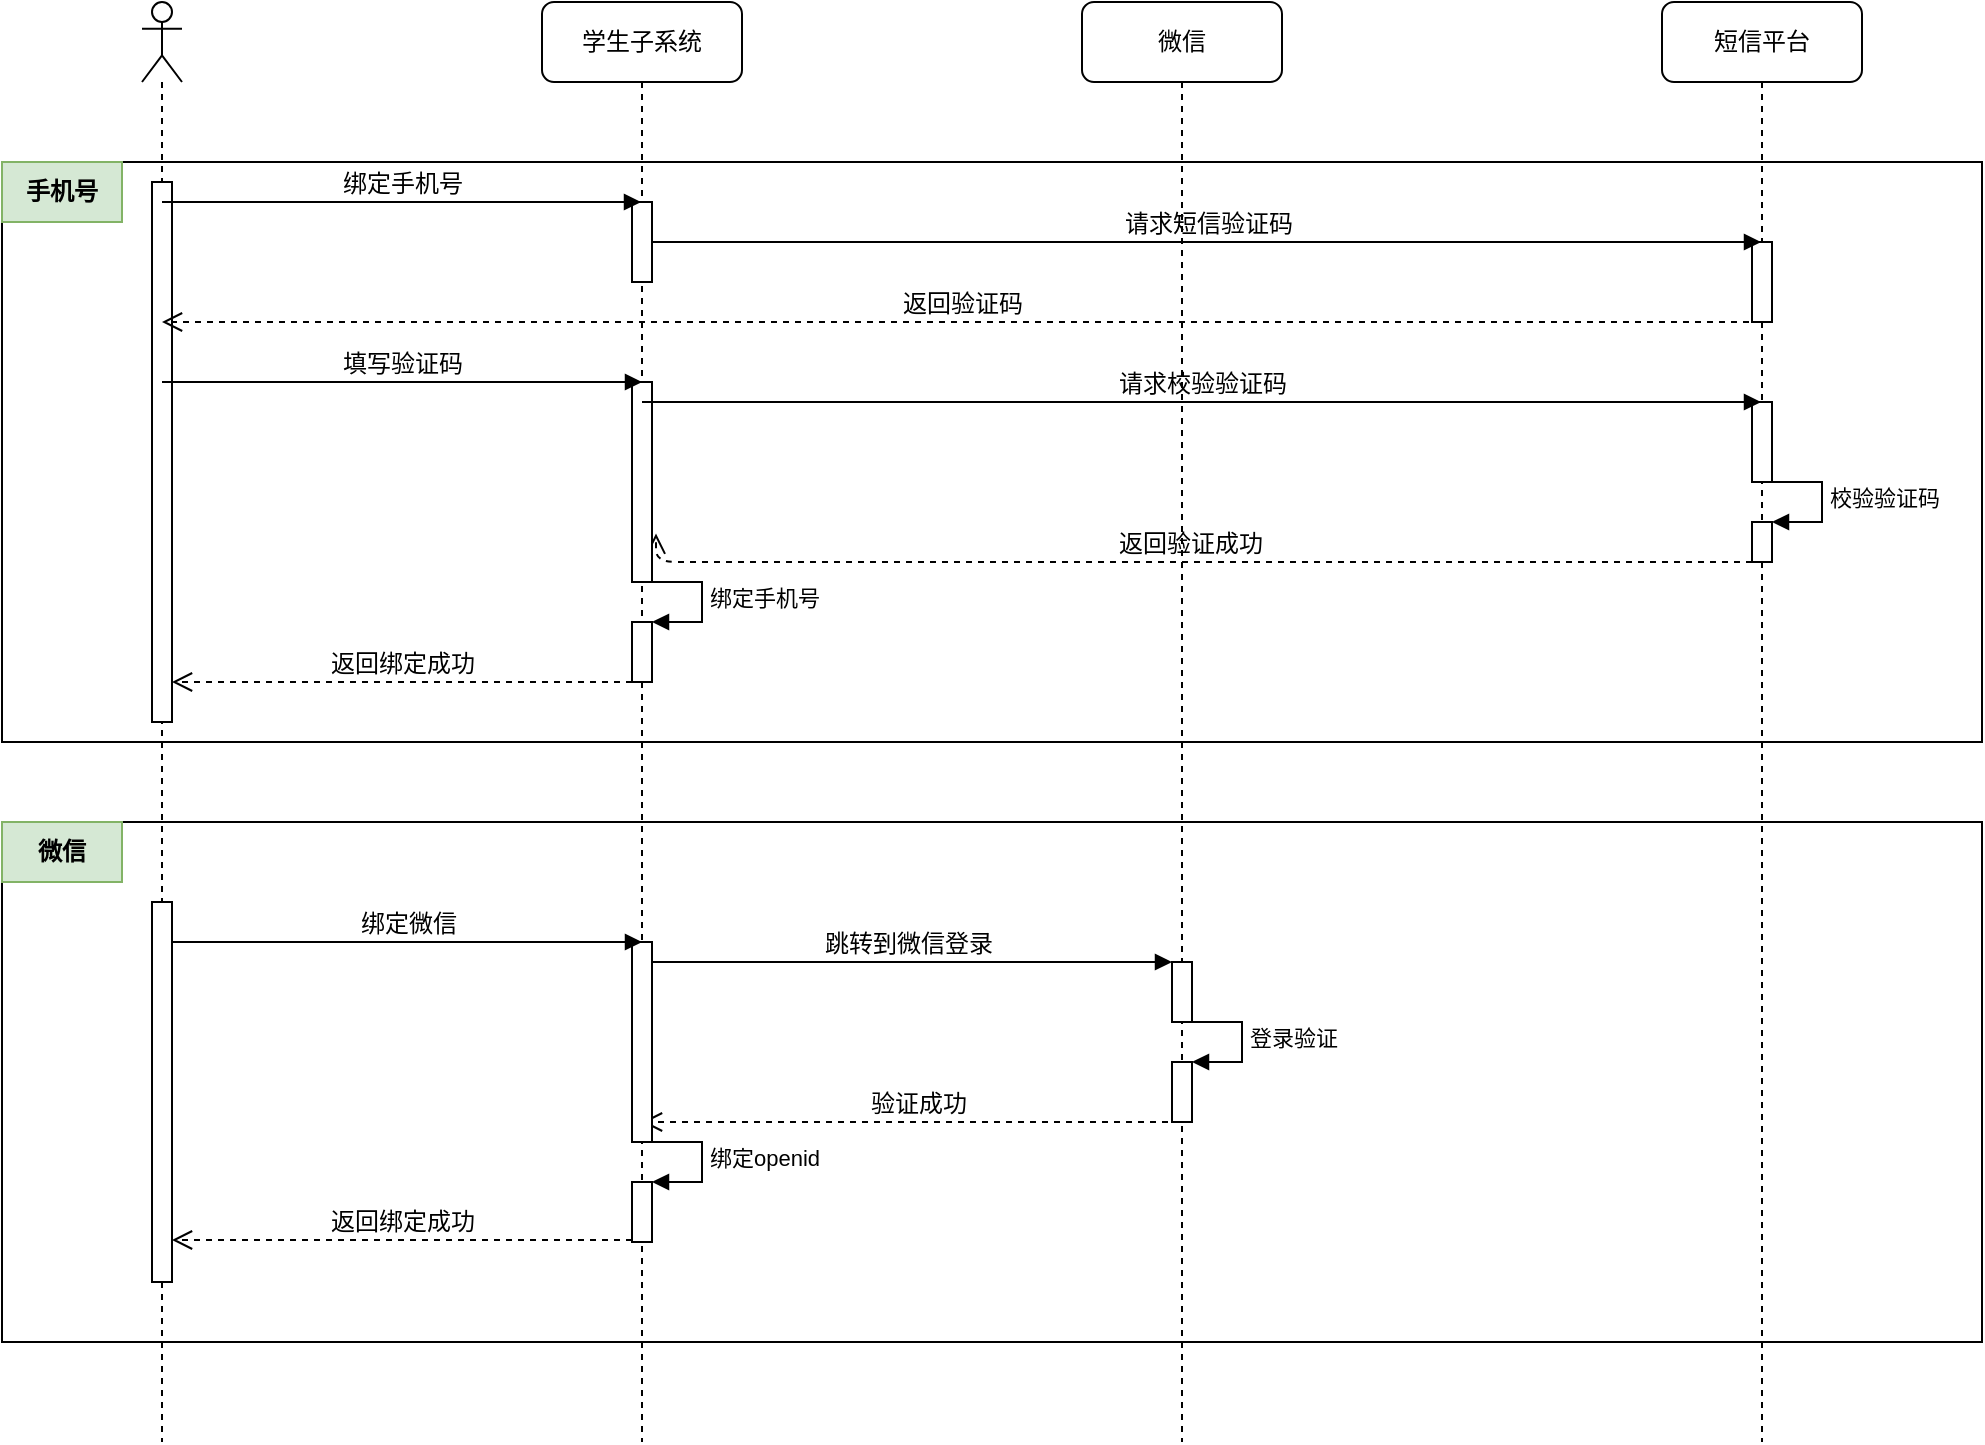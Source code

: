 <mxfile version="17.0.0" type="github">
  <diagram name="Page-1" id="13e1069c-82ec-6db2-03f1-153e76fe0fe0">
    <mxGraphModel dx="2286" dy="670" grid="1" gridSize="10" guides="1" tooltips="1" connect="1" arrows="1" fold="1" page="1" pageScale="1" pageWidth="1100" pageHeight="850" background="none" math="0" shadow="0">
      <root>
        <mxCell id="0" />
        <mxCell id="1" parent="0" />
        <mxCell id="TLK5XkgE6gAEmuYLz-ld-43" value="" style="rounded=0;whiteSpace=wrap;html=1;" vertex="1" parent="1">
          <mxGeometry x="-30" y="490" width="990" height="260" as="geometry" />
        </mxCell>
        <mxCell id="TLK5XkgE6gAEmuYLz-ld-28" value="" style="rounded=0;whiteSpace=wrap;html=1;" vertex="1" parent="1">
          <mxGeometry x="-30" y="160" width="990" height="290" as="geometry" />
        </mxCell>
        <mxCell id="7baba1c4bc27f4b0-2" value="微信" style="shape=umlLifeline;perimeter=lifelinePerimeter;whiteSpace=wrap;html=1;container=1;collapsible=0;recursiveResize=0;outlineConnect=0;rounded=1;shadow=0;comic=0;labelBackgroundColor=none;strokeWidth=1;fontFamily=Verdana;fontSize=12;align=center;" parent="1" vertex="1">
          <mxGeometry x="510" y="80" width="100" height="720" as="geometry" />
        </mxCell>
        <mxCell id="7baba1c4bc27f4b0-10" value="" style="html=1;points=[];perimeter=orthogonalPerimeter;rounded=0;shadow=0;comic=0;labelBackgroundColor=none;strokeWidth=1;fontFamily=Verdana;fontSize=12;align=center;" parent="7baba1c4bc27f4b0-2" vertex="1">
          <mxGeometry x="45" y="480" width="10" height="30" as="geometry" />
        </mxCell>
        <mxCell id="TLK5XkgE6gAEmuYLz-ld-32" value="跳转到微信登录" style="html=1;verticalAlign=bottom;endArrow=block;labelBackgroundColor=none;fontFamily=Verdana;fontSize=12;edgeStyle=elbowEdgeStyle;elbow=vertical;" edge="1" parent="7baba1c4bc27f4b0-2" source="7baba1c4bc27f4b0-8">
          <mxGeometry relative="1" as="geometry">
            <mxPoint x="-190" y="480" as="sourcePoint" />
            <mxPoint x="45" y="480" as="targetPoint" />
            <Array as="points">
              <mxPoint x="-109.5" y="480" />
              <mxPoint x="-119.5" y="470" />
              <mxPoint x="-9.5" y="497" />
            </Array>
          </mxGeometry>
        </mxCell>
        <mxCell id="TLK5XkgE6gAEmuYLz-ld-33" value="" style="html=1;points=[];perimeter=orthogonalPerimeter;" vertex="1" parent="7baba1c4bc27f4b0-2">
          <mxGeometry x="45" y="530" width="10" height="30" as="geometry" />
        </mxCell>
        <mxCell id="TLK5XkgE6gAEmuYLz-ld-34" value="登录验证" style="edgeStyle=orthogonalEdgeStyle;html=1;align=left;spacingLeft=2;endArrow=block;rounded=0;entryX=1;entryY=0;" edge="1" target="TLK5XkgE6gAEmuYLz-ld-33" parent="7baba1c4bc27f4b0-2">
          <mxGeometry relative="1" as="geometry">
            <mxPoint x="50" y="510" as="sourcePoint" />
            <Array as="points">
              <mxPoint x="80" y="510" />
            </Array>
          </mxGeometry>
        </mxCell>
        <mxCell id="TLK5XkgE6gAEmuYLz-ld-36" value="验证成功" style="html=1;verticalAlign=bottom;endArrow=open;dashed=1;endSize=8;labelBackgroundColor=none;fontFamily=Verdana;fontSize=12;edgeStyle=elbowEdgeStyle;elbow=vertical;" edge="1" parent="7baba1c4bc27f4b0-2" target="7baba1c4bc27f4b0-8">
          <mxGeometry relative="1" as="geometry">
            <mxPoint x="-175" y="560" as="targetPoint" />
            <Array as="points">
              <mxPoint x="-134.5" y="560" />
              <mxPoint x="-4.5" y="560" />
              <mxPoint x="-89.5" y="560" />
              <mxPoint x="-59.5" y="560" />
            </Array>
            <mxPoint x="55" y="560" as="sourcePoint" />
          </mxGeometry>
        </mxCell>
        <mxCell id="7baba1c4bc27f4b0-3" value="短信平台" style="shape=umlLifeline;perimeter=lifelinePerimeter;whiteSpace=wrap;html=1;container=1;collapsible=0;recursiveResize=0;outlineConnect=0;rounded=1;shadow=0;comic=0;labelBackgroundColor=none;strokeWidth=1;fontFamily=Verdana;fontSize=12;align=center;" parent="1" vertex="1">
          <mxGeometry x="800" y="80" width="100" height="720" as="geometry" />
        </mxCell>
        <mxCell id="7baba1c4bc27f4b0-13" value="" style="html=1;points=[];perimeter=orthogonalPerimeter;rounded=0;shadow=0;comic=0;labelBackgroundColor=none;strokeWidth=1;fontFamily=Verdana;fontSize=12;align=center;" parent="7baba1c4bc27f4b0-3" vertex="1">
          <mxGeometry x="45" y="120" width="10" height="40" as="geometry" />
        </mxCell>
        <mxCell id="TLK5XkgE6gAEmuYLz-ld-14" value="" style="html=1;points=[];perimeter=orthogonalPerimeter;rounded=0;shadow=0;comic=0;labelBackgroundColor=none;strokeWidth=1;fontFamily=Verdana;fontSize=12;align=center;" vertex="1" parent="7baba1c4bc27f4b0-3">
          <mxGeometry x="45" y="200" width="10" height="40" as="geometry" />
        </mxCell>
        <mxCell id="TLK5XkgE6gAEmuYLz-ld-16" value="" style="html=1;points=[];perimeter=orthogonalPerimeter;" vertex="1" parent="7baba1c4bc27f4b0-3">
          <mxGeometry x="45" y="260" width="10" height="20" as="geometry" />
        </mxCell>
        <mxCell id="TLK5XkgE6gAEmuYLz-ld-17" value="校验验证码" style="edgeStyle=orthogonalEdgeStyle;html=1;align=left;spacingLeft=2;endArrow=block;rounded=0;entryX=1;entryY=0;" edge="1" target="TLK5XkgE6gAEmuYLz-ld-16" parent="7baba1c4bc27f4b0-3">
          <mxGeometry relative="1" as="geometry">
            <mxPoint x="50" y="240" as="sourcePoint" />
            <Array as="points">
              <mxPoint x="80" y="240" />
            </Array>
          </mxGeometry>
        </mxCell>
        <mxCell id="TLK5XkgE6gAEmuYLz-ld-18" value="返回验证成功" style="html=1;verticalAlign=bottom;endArrow=open;dashed=1;endSize=8;labelBackgroundColor=none;fontFamily=Verdana;fontSize=12;edgeStyle=elbowEdgeStyle;elbow=vertical;entryX=1.2;entryY=0.758;entryDx=0;entryDy=0;entryPerimeter=0;" edge="1" parent="7baba1c4bc27f4b0-3" target="TLK5XkgE6gAEmuYLz-ld-11">
          <mxGeometry relative="1" as="geometry">
            <mxPoint x="-755" y="280" as="targetPoint" />
            <Array as="points">
              <mxPoint x="-374.5" y="280" />
              <mxPoint x="-244.5" y="280" />
              <mxPoint x="-329.5" y="280" />
              <mxPoint x="-299.5" y="280" />
            </Array>
            <mxPoint x="45" y="280" as="sourcePoint" />
          </mxGeometry>
        </mxCell>
        <mxCell id="7baba1c4bc27f4b0-8" value="学生子系统" style="shape=umlLifeline;perimeter=lifelinePerimeter;whiteSpace=wrap;html=1;container=1;collapsible=0;recursiveResize=0;outlineConnect=0;rounded=1;shadow=0;comic=0;labelBackgroundColor=none;strokeWidth=1;fontFamily=Verdana;fontSize=12;align=center;" parent="1" vertex="1">
          <mxGeometry x="240" y="80" width="100" height="720" as="geometry" />
        </mxCell>
        <mxCell id="7baba1c4bc27f4b0-9" value="" style="html=1;points=[];perimeter=orthogonalPerimeter;rounded=0;shadow=0;comic=0;labelBackgroundColor=none;strokeWidth=1;fontFamily=Verdana;fontSize=12;align=center;" parent="7baba1c4bc27f4b0-8" vertex="1">
          <mxGeometry x="45" y="100" width="10" height="40" as="geometry" />
        </mxCell>
        <mxCell id="TLK5XkgE6gAEmuYLz-ld-11" value="" style="html=1;points=[];perimeter=orthogonalPerimeter;rounded=0;shadow=0;comic=0;labelBackgroundColor=none;strokeWidth=1;fontFamily=Verdana;fontSize=12;align=center;" vertex="1" parent="7baba1c4bc27f4b0-8">
          <mxGeometry x="45" y="190" width="10" height="100" as="geometry" />
        </mxCell>
        <mxCell id="TLK5XkgE6gAEmuYLz-ld-19" value="" style="html=1;points=[];perimeter=orthogonalPerimeter;" vertex="1" parent="7baba1c4bc27f4b0-8">
          <mxGeometry x="45" y="310" width="10" height="30" as="geometry" />
        </mxCell>
        <mxCell id="TLK5XkgE6gAEmuYLz-ld-20" value="绑定手机号" style="edgeStyle=orthogonalEdgeStyle;html=1;align=left;spacingLeft=2;endArrow=block;rounded=0;entryX=1;entryY=0;" edge="1" target="TLK5XkgE6gAEmuYLz-ld-19" parent="7baba1c4bc27f4b0-8">
          <mxGeometry relative="1" as="geometry">
            <mxPoint x="50" y="290" as="sourcePoint" />
            <Array as="points">
              <mxPoint x="80" y="290" />
            </Array>
          </mxGeometry>
        </mxCell>
        <mxCell id="TLK5XkgE6gAEmuYLz-ld-30" value="" style="html=1;points=[];perimeter=orthogonalPerimeter;rounded=0;shadow=0;comic=0;labelBackgroundColor=none;strokeWidth=1;fontFamily=Verdana;fontSize=12;align=center;" vertex="1" parent="7baba1c4bc27f4b0-8">
          <mxGeometry x="45" y="470" width="10" height="100" as="geometry" />
        </mxCell>
        <mxCell id="TLK5XkgE6gAEmuYLz-ld-37" value="" style="html=1;points=[];perimeter=orthogonalPerimeter;" vertex="1" parent="7baba1c4bc27f4b0-8">
          <mxGeometry x="45" y="590" width="10" height="30" as="geometry" />
        </mxCell>
        <mxCell id="TLK5XkgE6gAEmuYLz-ld-38" value="绑定openid" style="edgeStyle=orthogonalEdgeStyle;html=1;align=left;spacingLeft=2;endArrow=block;rounded=0;entryX=1;entryY=0;" edge="1" parent="7baba1c4bc27f4b0-8" target="TLK5XkgE6gAEmuYLz-ld-37">
          <mxGeometry relative="1" as="geometry">
            <mxPoint x="50" y="570" as="sourcePoint" />
            <Array as="points">
              <mxPoint x="80" y="570" />
            </Array>
          </mxGeometry>
        </mxCell>
        <mxCell id="TLK5XkgE6gAEmuYLz-ld-39" value="返回绑定成功" style="html=1;verticalAlign=bottom;endArrow=open;dashed=1;endSize=8;labelBackgroundColor=none;fontFamily=Verdana;fontSize=12;edgeStyle=elbowEdgeStyle;elbow=vertical;" edge="1" parent="7baba1c4bc27f4b0-8">
          <mxGeometry relative="1" as="geometry">
            <mxPoint x="-185" y="619" as="targetPoint" />
            <Array as="points">
              <mxPoint x="-144.5" y="619" />
              <mxPoint x="-14.5" y="619" />
              <mxPoint x="-99.5" y="619" />
              <mxPoint x="-69.5" y="619" />
            </Array>
            <mxPoint x="45" y="619" as="sourcePoint" />
          </mxGeometry>
        </mxCell>
        <mxCell id="7baba1c4bc27f4b0-11" value="请求短信验证码" style="html=1;verticalAlign=bottom;endArrow=block;labelBackgroundColor=none;fontFamily=Verdana;fontSize=12;edgeStyle=elbowEdgeStyle;elbow=vertical;" parent="1" source="7baba1c4bc27f4b0-9" target="7baba1c4bc27f4b0-3" edge="1">
          <mxGeometry relative="1" as="geometry">
            <mxPoint x="360" y="190" as="sourcePoint" />
            <mxPoint x="520" y="220" as="targetPoint" />
            <Array as="points">
              <mxPoint x="500" y="200" />
              <mxPoint x="530" y="230" />
              <mxPoint x="510" y="230" />
              <mxPoint x="340" y="280" />
            </Array>
          </mxGeometry>
        </mxCell>
        <mxCell id="TLK5XkgE6gAEmuYLz-ld-5" value="" style="shape=umlLifeline;participant=umlActor;perimeter=lifelinePerimeter;whiteSpace=wrap;html=1;container=1;collapsible=0;recursiveResize=0;verticalAlign=top;spacingTop=36;outlineConnect=0;" vertex="1" parent="1">
          <mxGeometry x="40" y="80" width="20" height="720" as="geometry" />
        </mxCell>
        <mxCell id="TLK5XkgE6gAEmuYLz-ld-10" value="" style="html=1;points=[];perimeter=orthogonalPerimeter;" vertex="1" parent="TLK5XkgE6gAEmuYLz-ld-5">
          <mxGeometry x="5" y="90" width="10" height="270" as="geometry" />
        </mxCell>
        <mxCell id="TLK5XkgE6gAEmuYLz-ld-29" value="" style="html=1;points=[];perimeter=orthogonalPerimeter;" vertex="1" parent="TLK5XkgE6gAEmuYLz-ld-5">
          <mxGeometry x="5" y="450" width="10" height="190" as="geometry" />
        </mxCell>
        <mxCell id="TLK5XkgE6gAEmuYLz-ld-6" value="绑定手机号" style="html=1;verticalAlign=bottom;endArrow=block;labelBackgroundColor=none;fontFamily=Verdana;fontSize=12;edgeStyle=elbowEdgeStyle;elbow=vertical;" edge="1" parent="1" source="TLK5XkgE6gAEmuYLz-ld-5" target="7baba1c4bc27f4b0-8">
          <mxGeometry relative="1" as="geometry">
            <mxPoint x="70" y="190" as="sourcePoint" />
            <mxPoint x="210" y="200" as="targetPoint" />
            <Array as="points">
              <mxPoint x="130" y="180" />
              <mxPoint x="120" y="170" />
              <mxPoint x="230" y="197" />
            </Array>
          </mxGeometry>
        </mxCell>
        <mxCell id="TLK5XkgE6gAEmuYLz-ld-7" value="返回验证码" style="html=1;verticalAlign=bottom;endArrow=open;dashed=1;endSize=8;labelBackgroundColor=none;fontFamily=Verdana;fontSize=12;edgeStyle=elbowEdgeStyle;elbow=vertical;" edge="1" parent="1" source="7baba1c4bc27f4b0-3" target="TLK5XkgE6gAEmuYLz-ld-5">
          <mxGeometry relative="1" as="geometry">
            <mxPoint x="300" y="240" as="targetPoint" />
            <Array as="points">
              <mxPoint x="430" y="240" />
              <mxPoint x="560" y="240" />
              <mxPoint x="475" y="240" />
              <mxPoint x="505" y="240" />
            </Array>
            <mxPoint x="530" y="240" as="sourcePoint" />
          </mxGeometry>
        </mxCell>
        <mxCell id="TLK5XkgE6gAEmuYLz-ld-13" value="填写验证码" style="html=1;verticalAlign=bottom;endArrow=block;labelBackgroundColor=none;fontFamily=Verdana;fontSize=12;edgeStyle=elbowEdgeStyle;elbow=vertical;" edge="1" parent="1">
          <mxGeometry relative="1" as="geometry">
            <mxPoint x="50" y="270" as="sourcePoint" />
            <mxPoint x="290" y="270" as="targetPoint" />
            <Array as="points">
              <mxPoint x="130.5" y="270" />
              <mxPoint x="120.5" y="260" />
              <mxPoint x="230.5" y="287" />
            </Array>
          </mxGeometry>
        </mxCell>
        <mxCell id="TLK5XkgE6gAEmuYLz-ld-15" value="请求校验验证码" style="html=1;verticalAlign=bottom;endArrow=block;labelBackgroundColor=none;fontFamily=Verdana;fontSize=12;edgeStyle=elbowEdgeStyle;elbow=vertical;" edge="1" parent="1" target="7baba1c4bc27f4b0-3">
          <mxGeometry relative="1" as="geometry">
            <mxPoint x="290" y="280" as="sourcePoint" />
            <mxPoint x="530" y="280" as="targetPoint" />
            <Array as="points">
              <mxPoint x="370.5" y="280" />
              <mxPoint x="360.5" y="270" />
              <mxPoint x="470.5" y="297" />
            </Array>
          </mxGeometry>
        </mxCell>
        <mxCell id="TLK5XkgE6gAEmuYLz-ld-21" value="返回绑定成功" style="html=1;verticalAlign=bottom;endArrow=open;dashed=1;endSize=8;labelBackgroundColor=none;fontFamily=Verdana;fontSize=12;edgeStyle=elbowEdgeStyle;elbow=vertical;" edge="1" parent="1" target="TLK5XkgE6gAEmuYLz-ld-10">
          <mxGeometry relative="1" as="geometry">
            <mxPoint x="60" y="420" as="targetPoint" />
            <Array as="points">
              <mxPoint x="95.5" y="420" />
              <mxPoint x="225.5" y="420" />
              <mxPoint x="140.5" y="420" />
              <mxPoint x="170.5" y="420" />
            </Array>
            <mxPoint x="285" y="420" as="sourcePoint" />
          </mxGeometry>
        </mxCell>
        <mxCell id="TLK5XkgE6gAEmuYLz-ld-23" value="&lt;b&gt;手机号&lt;/b&gt;" style="text;html=1;strokeColor=#82b366;fillColor=#d5e8d4;align=center;verticalAlign=middle;whiteSpace=wrap;rounded=0;" vertex="1" parent="1">
          <mxGeometry x="-30" y="160" width="60" height="30" as="geometry" />
        </mxCell>
        <mxCell id="TLK5XkgE6gAEmuYLz-ld-31" value="绑定微信" style="html=1;verticalAlign=bottom;endArrow=block;labelBackgroundColor=none;fontFamily=Verdana;fontSize=12;edgeStyle=elbowEdgeStyle;elbow=vertical;" edge="1" parent="1">
          <mxGeometry relative="1" as="geometry">
            <mxPoint x="55" y="550" as="sourcePoint" />
            <mxPoint x="290" y="550" as="targetPoint" />
            <Array as="points">
              <mxPoint x="135.5" y="550" />
              <mxPoint x="125.5" y="540" />
              <mxPoint x="235.5" y="567" />
            </Array>
          </mxGeometry>
        </mxCell>
        <mxCell id="TLK5XkgE6gAEmuYLz-ld-44" value="&lt;b&gt;微信&lt;/b&gt;" style="text;html=1;strokeColor=#82b366;fillColor=#d5e8d4;align=center;verticalAlign=middle;whiteSpace=wrap;rounded=0;" vertex="1" parent="1">
          <mxGeometry x="-30" y="490" width="60" height="30" as="geometry" />
        </mxCell>
      </root>
    </mxGraphModel>
  </diagram>
</mxfile>
